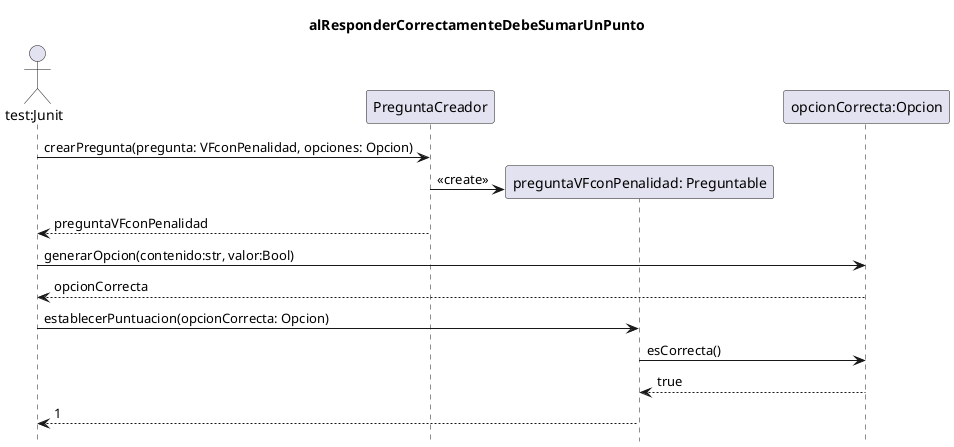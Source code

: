 @startuml alResponderCorrectamenteDebeSumarUnPunto
 title alResponderCorrectamenteDebeSumarUnPunto
    hide footbox

    '"opcion:Opcion" as opcion

    actor "test:Junit" as test
     ' le asigno el alias para que sea mas sencillo de hacer referencia


    test -> PreguntaCreador: crearPregunta(pregunta: VFconPenalidad, opciones: Opcion)
    
    create "preguntaVFconPenalidad: Preguntable" as preguntaVFconPenalidad
    PreguntaCreador -> preguntaVFconPenalidad: <<create>>
    
    PreguntaCreador --> test: preguntaVFconPenalidad

    test -> "opcionCorrecta:Opcion" as opcionCorrecta : generarOpcion(contenido:str, valor:Bool)
    opcionCorrecta --> test: opcionCorrecta

    
    test -> preguntaVFconPenalidad: establecerPuntuacion(opcionCorrecta: Opcion)
    preguntaVFconPenalidad -> opcionCorrecta: esCorrecta()
    opcionCorrecta --> preguntaVFconPenalidad: true

    preguntaVFconPenalidad --> test: 1


@enduml